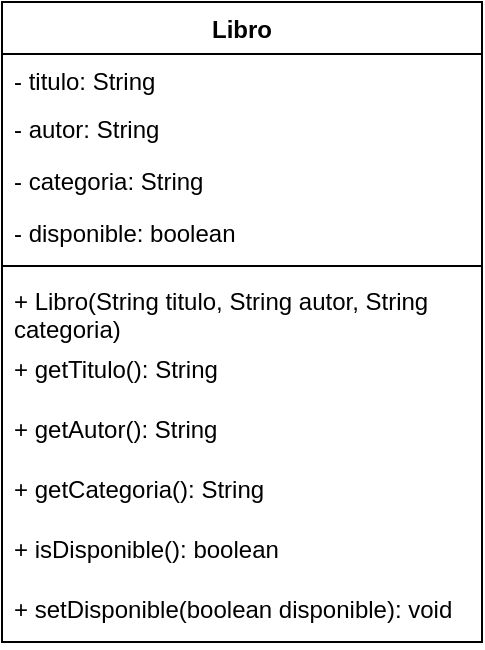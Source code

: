 <mxfile version="21.2.9" type="github">
  <diagram id="C5RBs43oDa-KdzZeNtuy" name="Page-1">
    <mxGraphModel dx="271" dy="454" grid="1" gridSize="10" guides="1" tooltips="1" connect="1" arrows="1" fold="1" page="1" pageScale="1" pageWidth="827" pageHeight="1169" math="0" shadow="0">
      <root>
        <mxCell id="WIyWlLk6GJQsqaUBKTNV-0" />
        <mxCell id="WIyWlLk6GJQsqaUBKTNV-1" parent="WIyWlLk6GJQsqaUBKTNV-0" />
        <mxCell id="qJzE5s211aISdkLw6C4a-0" value="Libro" style="swimlane;fontStyle=1;align=center;verticalAlign=top;childLayout=stackLayout;horizontal=1;startSize=26;horizontalStack=0;resizeParent=1;resizeParentMax=0;resizeLast=0;collapsible=1;marginBottom=0;whiteSpace=wrap;html=1;" vertex="1" parent="WIyWlLk6GJQsqaUBKTNV-1">
          <mxGeometry x="310" y="530" width="240" height="320" as="geometry" />
        </mxCell>
        <mxCell id="qJzE5s211aISdkLw6C4a-1" value="- titulo: String" style="text;strokeColor=none;fillColor=none;align=left;verticalAlign=top;spacingLeft=4;spacingRight=4;overflow=hidden;rotatable=0;points=[[0,0.5],[1,0.5]];portConstraint=eastwest;whiteSpace=wrap;html=1;" vertex="1" parent="qJzE5s211aISdkLw6C4a-0">
          <mxGeometry y="26" width="240" height="24" as="geometry" />
        </mxCell>
        <mxCell id="qJzE5s211aISdkLw6C4a-4" value="- autor: String" style="text;strokeColor=none;fillColor=none;align=left;verticalAlign=top;spacingLeft=4;spacingRight=4;overflow=hidden;rotatable=0;points=[[0,0.5],[1,0.5]];portConstraint=eastwest;whiteSpace=wrap;html=1;" vertex="1" parent="qJzE5s211aISdkLw6C4a-0">
          <mxGeometry y="50" width="240" height="26" as="geometry" />
        </mxCell>
        <mxCell id="qJzE5s211aISdkLw6C4a-6" value="- categoria: String" style="text;strokeColor=none;fillColor=none;align=left;verticalAlign=top;spacingLeft=4;spacingRight=4;overflow=hidden;rotatable=0;points=[[0,0.5],[1,0.5]];portConstraint=eastwest;whiteSpace=wrap;html=1;" vertex="1" parent="qJzE5s211aISdkLw6C4a-0">
          <mxGeometry y="76" width="240" height="26" as="geometry" />
        </mxCell>
        <mxCell id="qJzE5s211aISdkLw6C4a-7" value="- disponible: boolean" style="text;strokeColor=none;fillColor=none;align=left;verticalAlign=top;spacingLeft=4;spacingRight=4;overflow=hidden;rotatable=0;points=[[0,0.5],[1,0.5]];portConstraint=eastwest;whiteSpace=wrap;html=1;" vertex="1" parent="qJzE5s211aISdkLw6C4a-0">
          <mxGeometry y="102" width="240" height="26" as="geometry" />
        </mxCell>
        <mxCell id="qJzE5s211aISdkLw6C4a-2" value="" style="line;strokeWidth=1;fillColor=none;align=left;verticalAlign=middle;spacingTop=-1;spacingLeft=3;spacingRight=3;rotatable=0;labelPosition=right;points=[];portConstraint=eastwest;strokeColor=inherit;" vertex="1" parent="qJzE5s211aISdkLw6C4a-0">
          <mxGeometry y="128" width="240" height="8" as="geometry" />
        </mxCell>
        <mxCell id="qJzE5s211aISdkLw6C4a-3" value="+ Libro(String titulo, String autor, String categoria)" style="text;strokeColor=none;fillColor=none;align=left;verticalAlign=top;spacingLeft=4;spacingRight=4;overflow=hidden;rotatable=0;points=[[0,0.5],[1,0.5]];portConstraint=eastwest;whiteSpace=wrap;html=1;" vertex="1" parent="qJzE5s211aISdkLw6C4a-0">
          <mxGeometry y="136" width="240" height="34" as="geometry" />
        </mxCell>
        <mxCell id="qJzE5s211aISdkLw6C4a-8" value="+ getTitulo(): String&lt;br&gt;&lt;br&gt;" style="text;strokeColor=none;fillColor=none;align=left;verticalAlign=top;spacingLeft=4;spacingRight=4;overflow=hidden;rotatable=0;points=[[0,0.5],[1,0.5]];portConstraint=eastwest;whiteSpace=wrap;html=1;" vertex="1" parent="qJzE5s211aISdkLw6C4a-0">
          <mxGeometry y="170" width="240" height="30" as="geometry" />
        </mxCell>
        <mxCell id="qJzE5s211aISdkLw6C4a-9" value="+ getAutor(): String&lt;br&gt;" style="text;strokeColor=none;fillColor=none;align=left;verticalAlign=top;spacingLeft=4;spacingRight=4;overflow=hidden;rotatable=0;points=[[0,0.5],[1,0.5]];portConstraint=eastwest;whiteSpace=wrap;html=1;" vertex="1" parent="qJzE5s211aISdkLw6C4a-0">
          <mxGeometry y="200" width="240" height="30" as="geometry" />
        </mxCell>
        <mxCell id="qJzE5s211aISdkLw6C4a-10" value="+ getCategoria(): String" style="text;strokeColor=none;fillColor=none;align=left;verticalAlign=top;spacingLeft=4;spacingRight=4;overflow=hidden;rotatable=0;points=[[0,0.5],[1,0.5]];portConstraint=eastwest;whiteSpace=wrap;html=1;" vertex="1" parent="qJzE5s211aISdkLw6C4a-0">
          <mxGeometry y="230" width="240" height="30" as="geometry" />
        </mxCell>
        <mxCell id="qJzE5s211aISdkLw6C4a-11" value="+ isDisponible(): boolean" style="text;strokeColor=none;fillColor=none;align=left;verticalAlign=top;spacingLeft=4;spacingRight=4;overflow=hidden;rotatable=0;points=[[0,0.5],[1,0.5]];portConstraint=eastwest;whiteSpace=wrap;html=1;" vertex="1" parent="qJzE5s211aISdkLw6C4a-0">
          <mxGeometry y="260" width="240" height="30" as="geometry" />
        </mxCell>
        <mxCell id="qJzE5s211aISdkLw6C4a-12" value="+ setDisponible(boolean disponible): void" style="text;strokeColor=none;fillColor=none;align=left;verticalAlign=top;spacingLeft=4;spacingRight=4;overflow=hidden;rotatable=0;points=[[0,0.5],[1,0.5]];portConstraint=eastwest;whiteSpace=wrap;html=1;" vertex="1" parent="qJzE5s211aISdkLw6C4a-0">
          <mxGeometry y="290" width="240" height="30" as="geometry" />
        </mxCell>
      </root>
    </mxGraphModel>
  </diagram>
</mxfile>
